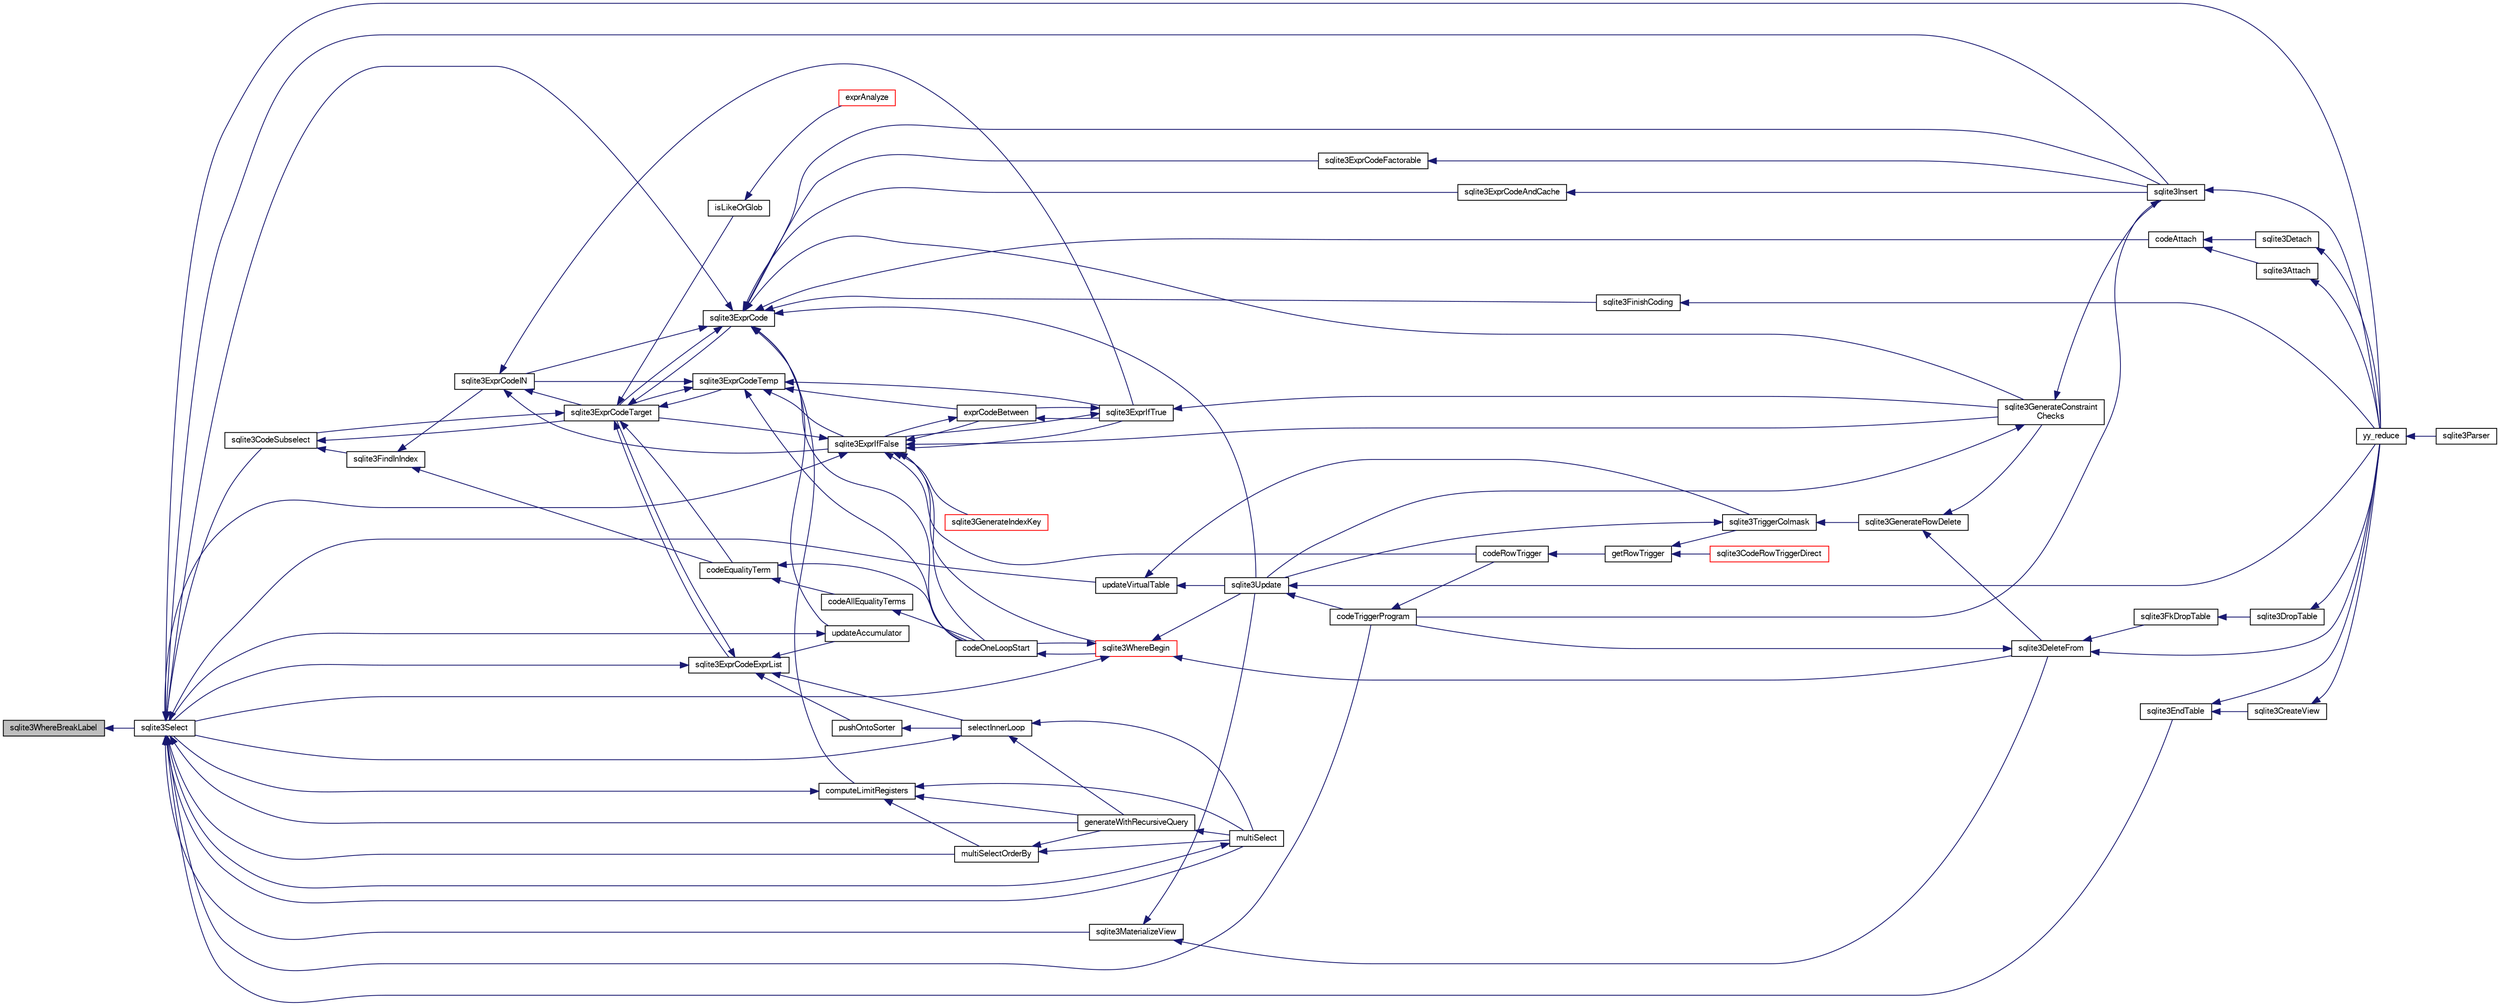 digraph "sqlite3WhereBreakLabel"
{
  edge [fontname="FreeSans",fontsize="10",labelfontname="FreeSans",labelfontsize="10"];
  node [fontname="FreeSans",fontsize="10",shape=record];
  rankdir="LR";
  Node817545 [label="sqlite3WhereBreakLabel",height=0.2,width=0.4,color="black", fillcolor="grey75", style="filled", fontcolor="black"];
  Node817545 -> Node817546 [dir="back",color="midnightblue",fontsize="10",style="solid",fontname="FreeSans"];
  Node817546 [label="sqlite3Select",height=0.2,width=0.4,color="black", fillcolor="white", style="filled",URL="$sqlite3_8c.html#a2465ee8c956209ba4b272477b7c21a45"];
  Node817546 -> Node817547 [dir="back",color="midnightblue",fontsize="10",style="solid",fontname="FreeSans"];
  Node817547 [label="sqlite3CodeSubselect",height=0.2,width=0.4,color="black", fillcolor="white", style="filled",URL="$sqlite3_8c.html#aa69b46d2204a1d1b110107a1be12ee0c"];
  Node817547 -> Node817548 [dir="back",color="midnightblue",fontsize="10",style="solid",fontname="FreeSans"];
  Node817548 [label="sqlite3FindInIndex",height=0.2,width=0.4,color="black", fillcolor="white", style="filled",URL="$sqlite3_8c.html#af7d8c56ab0231f44bb5f87b3fafeffb2"];
  Node817548 -> Node817549 [dir="back",color="midnightblue",fontsize="10",style="solid",fontname="FreeSans"];
  Node817549 [label="sqlite3ExprCodeIN",height=0.2,width=0.4,color="black", fillcolor="white", style="filled",URL="$sqlite3_8c.html#ad9cf4f5b5ffb90c24a4a0900c8626193"];
  Node817549 -> Node817550 [dir="back",color="midnightblue",fontsize="10",style="solid",fontname="FreeSans"];
  Node817550 [label="sqlite3ExprCodeTarget",height=0.2,width=0.4,color="black", fillcolor="white", style="filled",URL="$sqlite3_8c.html#a4f308397a0a3ed299ed31aaa1ae2a293"];
  Node817550 -> Node817547 [dir="back",color="midnightblue",fontsize="10",style="solid",fontname="FreeSans"];
  Node817550 -> Node817551 [dir="back",color="midnightblue",fontsize="10",style="solid",fontname="FreeSans"];
  Node817551 [label="sqlite3ExprCodeTemp",height=0.2,width=0.4,color="black", fillcolor="white", style="filled",URL="$sqlite3_8c.html#a3bc5c1ccb3c5851847e2aeb4a84ae1fc"];
  Node817551 -> Node817549 [dir="back",color="midnightblue",fontsize="10",style="solid",fontname="FreeSans"];
  Node817551 -> Node817550 [dir="back",color="midnightblue",fontsize="10",style="solid",fontname="FreeSans"];
  Node817551 -> Node817552 [dir="back",color="midnightblue",fontsize="10",style="solid",fontname="FreeSans"];
  Node817552 [label="exprCodeBetween",height=0.2,width=0.4,color="black", fillcolor="white", style="filled",URL="$sqlite3_8c.html#abd053493214542bca8f406f42145d173"];
  Node817552 -> Node817553 [dir="back",color="midnightblue",fontsize="10",style="solid",fontname="FreeSans"];
  Node817553 [label="sqlite3ExprIfTrue",height=0.2,width=0.4,color="black", fillcolor="white", style="filled",URL="$sqlite3_8c.html#ad93a55237c23e1b743ab1f59df1a1444"];
  Node817553 -> Node817552 [dir="back",color="midnightblue",fontsize="10",style="solid",fontname="FreeSans"];
  Node817553 -> Node817554 [dir="back",color="midnightblue",fontsize="10",style="solid",fontname="FreeSans"];
  Node817554 [label="sqlite3ExprIfFalse",height=0.2,width=0.4,color="black", fillcolor="white", style="filled",URL="$sqlite3_8c.html#af97ecccb5d56e321e118414b08f65b71"];
  Node817554 -> Node817550 [dir="back",color="midnightblue",fontsize="10",style="solid",fontname="FreeSans"];
  Node817554 -> Node817552 [dir="back",color="midnightblue",fontsize="10",style="solid",fontname="FreeSans"];
  Node817554 -> Node817553 [dir="back",color="midnightblue",fontsize="10",style="solid",fontname="FreeSans"];
  Node817554 -> Node817555 [dir="back",color="midnightblue",fontsize="10",style="solid",fontname="FreeSans"];
  Node817555 [label="sqlite3GenerateIndexKey",height=0.2,width=0.4,color="red", fillcolor="white", style="filled",URL="$sqlite3_8c.html#ab85ac93d5c5e6760f45f07897be7f272"];
  Node817554 -> Node817581 [dir="back",color="midnightblue",fontsize="10",style="solid",fontname="FreeSans"];
  Node817581 [label="sqlite3GenerateConstraint\lChecks",height=0.2,width=0.4,color="black", fillcolor="white", style="filled",URL="$sqlite3_8c.html#aef639c1e6a0c0a67ca6e7690ad931bd2"];
  Node817581 -> Node817579 [dir="back",color="midnightblue",fontsize="10",style="solid",fontname="FreeSans"];
  Node817579 [label="sqlite3Insert",height=0.2,width=0.4,color="black", fillcolor="white", style="filled",URL="$sqlite3_8c.html#a5b17c9c2000bae6bdff8e6be48d7dc2b"];
  Node817579 -> Node817572 [dir="back",color="midnightblue",fontsize="10",style="solid",fontname="FreeSans"];
  Node817572 [label="codeTriggerProgram",height=0.2,width=0.4,color="black", fillcolor="white", style="filled",URL="$sqlite3_8c.html#a120801f59d9281d201d2ff4b2606836e"];
  Node817572 -> Node817573 [dir="back",color="midnightblue",fontsize="10",style="solid",fontname="FreeSans"];
  Node817573 [label="codeRowTrigger",height=0.2,width=0.4,color="black", fillcolor="white", style="filled",URL="$sqlite3_8c.html#a463cea5aaaf388b560b206570a0022fc"];
  Node817573 -> Node817574 [dir="back",color="midnightblue",fontsize="10",style="solid",fontname="FreeSans"];
  Node817574 [label="getRowTrigger",height=0.2,width=0.4,color="black", fillcolor="white", style="filled",URL="$sqlite3_8c.html#a69626ef20b540d1a2b19cf56f3f45689"];
  Node817574 -> Node817575 [dir="back",color="midnightblue",fontsize="10",style="solid",fontname="FreeSans"];
  Node817575 [label="sqlite3CodeRowTriggerDirect",height=0.2,width=0.4,color="red", fillcolor="white", style="filled",URL="$sqlite3_8c.html#ad92829f9001bcf89a0299dad5a48acd4"];
  Node817574 -> Node817580 [dir="back",color="midnightblue",fontsize="10",style="solid",fontname="FreeSans"];
  Node817580 [label="sqlite3TriggerColmask",height=0.2,width=0.4,color="black", fillcolor="white", style="filled",URL="$sqlite3_8c.html#acace8e99e37ae5e84ea03c65e820c540"];
  Node817580 -> Node817568 [dir="back",color="midnightblue",fontsize="10",style="solid",fontname="FreeSans"];
  Node817568 [label="sqlite3GenerateRowDelete",height=0.2,width=0.4,color="black", fillcolor="white", style="filled",URL="$sqlite3_8c.html#a2c76cbf3027fc18fdbb8cb4cd96b77d9"];
  Node817568 -> Node817569 [dir="back",color="midnightblue",fontsize="10",style="solid",fontname="FreeSans"];
  Node817569 [label="sqlite3DeleteFrom",height=0.2,width=0.4,color="black", fillcolor="white", style="filled",URL="$sqlite3_8c.html#ab9b4b45349188b49eabb23f94608a091"];
  Node817569 -> Node817570 [dir="back",color="midnightblue",fontsize="10",style="solid",fontname="FreeSans"];
  Node817570 [label="sqlite3FkDropTable",height=0.2,width=0.4,color="black", fillcolor="white", style="filled",URL="$sqlite3_8c.html#a1218c6fc74e89152ceaa4760e82f5ef9"];
  Node817570 -> Node817571 [dir="back",color="midnightblue",fontsize="10",style="solid",fontname="FreeSans"];
  Node817571 [label="sqlite3DropTable",height=0.2,width=0.4,color="black", fillcolor="white", style="filled",URL="$sqlite3_8c.html#a5534f77364b5568783c0e50db3c9defb"];
  Node817571 -> Node817559 [dir="back",color="midnightblue",fontsize="10",style="solid",fontname="FreeSans"];
  Node817559 [label="yy_reduce",height=0.2,width=0.4,color="black", fillcolor="white", style="filled",URL="$sqlite3_8c.html#a7c419a9b25711c666a9a2449ef377f14"];
  Node817559 -> Node817560 [dir="back",color="midnightblue",fontsize="10",style="solid",fontname="FreeSans"];
  Node817560 [label="sqlite3Parser",height=0.2,width=0.4,color="black", fillcolor="white", style="filled",URL="$sqlite3_8c.html#a0327d71a5fabe0b6a343d78a2602e72a"];
  Node817569 -> Node817572 [dir="back",color="midnightblue",fontsize="10",style="solid",fontname="FreeSans"];
  Node817569 -> Node817559 [dir="back",color="midnightblue",fontsize="10",style="solid",fontname="FreeSans"];
  Node817568 -> Node817581 [dir="back",color="midnightblue",fontsize="10",style="solid",fontname="FreeSans"];
  Node817580 -> Node817577 [dir="back",color="midnightblue",fontsize="10",style="solid",fontname="FreeSans"];
  Node817577 [label="sqlite3Update",height=0.2,width=0.4,color="black", fillcolor="white", style="filled",URL="$sqlite3_8c.html#ac5aa67c46e8cc8174566fabe6809fafa"];
  Node817577 -> Node817572 [dir="back",color="midnightblue",fontsize="10",style="solid",fontname="FreeSans"];
  Node817577 -> Node817559 [dir="back",color="midnightblue",fontsize="10",style="solid",fontname="FreeSans"];
  Node817579 -> Node817559 [dir="back",color="midnightblue",fontsize="10",style="solid",fontname="FreeSans"];
  Node817581 -> Node817577 [dir="back",color="midnightblue",fontsize="10",style="solid",fontname="FreeSans"];
  Node817554 -> Node817546 [dir="back",color="midnightblue",fontsize="10",style="solid",fontname="FreeSans"];
  Node817554 -> Node817573 [dir="back",color="midnightblue",fontsize="10",style="solid",fontname="FreeSans"];
  Node817554 -> Node817587 [dir="back",color="midnightblue",fontsize="10",style="solid",fontname="FreeSans"];
  Node817587 [label="codeOneLoopStart",height=0.2,width=0.4,color="black", fillcolor="white", style="filled",URL="$sqlite3_8c.html#aa868875120b151c169cc79139ed6e008"];
  Node817587 -> Node817584 [dir="back",color="midnightblue",fontsize="10",style="solid",fontname="FreeSans"];
  Node817584 [label="sqlite3WhereBegin",height=0.2,width=0.4,color="red", fillcolor="white", style="filled",URL="$sqlite3_8c.html#acad049f5c9a96a8118cffd5e5ce89f7c"];
  Node817584 -> Node817569 [dir="back",color="midnightblue",fontsize="10",style="solid",fontname="FreeSans"];
  Node817584 -> Node817546 [dir="back",color="midnightblue",fontsize="10",style="solid",fontname="FreeSans"];
  Node817584 -> Node817577 [dir="back",color="midnightblue",fontsize="10",style="solid",fontname="FreeSans"];
  Node817584 -> Node817587 [dir="back",color="midnightblue",fontsize="10",style="solid",fontname="FreeSans"];
  Node817554 -> Node817584 [dir="back",color="midnightblue",fontsize="10",style="solid",fontname="FreeSans"];
  Node817553 -> Node817581 [dir="back",color="midnightblue",fontsize="10",style="solid",fontname="FreeSans"];
  Node817552 -> Node817554 [dir="back",color="midnightblue",fontsize="10",style="solid",fontname="FreeSans"];
  Node817551 -> Node817553 [dir="back",color="midnightblue",fontsize="10",style="solid",fontname="FreeSans"];
  Node817551 -> Node817554 [dir="back",color="midnightblue",fontsize="10",style="solid",fontname="FreeSans"];
  Node817551 -> Node817587 [dir="back",color="midnightblue",fontsize="10",style="solid",fontname="FreeSans"];
  Node817550 -> Node817588 [dir="back",color="midnightblue",fontsize="10",style="solid",fontname="FreeSans"];
  Node817588 [label="sqlite3ExprCode",height=0.2,width=0.4,color="black", fillcolor="white", style="filled",URL="$sqlite3_8c.html#a75f270fb0b111b86924cca4ea507b417"];
  Node817588 -> Node817549 [dir="back",color="midnightblue",fontsize="10",style="solid",fontname="FreeSans"];
  Node817588 -> Node817550 [dir="back",color="midnightblue",fontsize="10",style="solid",fontname="FreeSans"];
  Node817588 -> Node817589 [dir="back",color="midnightblue",fontsize="10",style="solid",fontname="FreeSans"];
  Node817589 [label="sqlite3ExprCodeFactorable",height=0.2,width=0.4,color="black", fillcolor="white", style="filled",URL="$sqlite3_8c.html#a843f7fd58eec5a683c1fd8435fcd1e84"];
  Node817589 -> Node817579 [dir="back",color="midnightblue",fontsize="10",style="solid",fontname="FreeSans"];
  Node817588 -> Node817590 [dir="back",color="midnightblue",fontsize="10",style="solid",fontname="FreeSans"];
  Node817590 [label="sqlite3ExprCodeAndCache",height=0.2,width=0.4,color="black", fillcolor="white", style="filled",URL="$sqlite3_8c.html#ae3e46527d9b7fc9cb9236d21a5e6b1d8"];
  Node817590 -> Node817579 [dir="back",color="midnightblue",fontsize="10",style="solid",fontname="FreeSans"];
  Node817588 -> Node817591 [dir="back",color="midnightblue",fontsize="10",style="solid",fontname="FreeSans"];
  Node817591 [label="codeAttach",height=0.2,width=0.4,color="black", fillcolor="white", style="filled",URL="$sqlite3_8c.html#ade4e9e30d828a19c191fdcb098676d5b"];
  Node817591 -> Node817592 [dir="back",color="midnightblue",fontsize="10",style="solid",fontname="FreeSans"];
  Node817592 [label="sqlite3Detach",height=0.2,width=0.4,color="black", fillcolor="white", style="filled",URL="$sqlite3_8c.html#ab1a5a0b01c7560aef5e0b8603a68747d"];
  Node817592 -> Node817559 [dir="back",color="midnightblue",fontsize="10",style="solid",fontname="FreeSans"];
  Node817591 -> Node817593 [dir="back",color="midnightblue",fontsize="10",style="solid",fontname="FreeSans"];
  Node817593 [label="sqlite3Attach",height=0.2,width=0.4,color="black", fillcolor="white", style="filled",URL="$sqlite3_8c.html#ae0907fe0b43cc1b4c7e6a16213e8546f"];
  Node817593 -> Node817559 [dir="back",color="midnightblue",fontsize="10",style="solid",fontname="FreeSans"];
  Node817588 -> Node817594 [dir="back",color="midnightblue",fontsize="10",style="solid",fontname="FreeSans"];
  Node817594 [label="sqlite3FinishCoding",height=0.2,width=0.4,color="black", fillcolor="white", style="filled",URL="$sqlite3_8c.html#a651bc5b446c276c092705856d995b278"];
  Node817594 -> Node817559 [dir="back",color="midnightblue",fontsize="10",style="solid",fontname="FreeSans"];
  Node817588 -> Node817579 [dir="back",color="midnightblue",fontsize="10",style="solid",fontname="FreeSans"];
  Node817588 -> Node817581 [dir="back",color="midnightblue",fontsize="10",style="solid",fontname="FreeSans"];
  Node817588 -> Node817595 [dir="back",color="midnightblue",fontsize="10",style="solid",fontname="FreeSans"];
  Node817595 [label="computeLimitRegisters",height=0.2,width=0.4,color="black", fillcolor="white", style="filled",URL="$sqlite3_8c.html#ae9d37055e4905929b6f6cda5461e2f37"];
  Node817595 -> Node817596 [dir="back",color="midnightblue",fontsize="10",style="solid",fontname="FreeSans"];
  Node817596 [label="generateWithRecursiveQuery",height=0.2,width=0.4,color="black", fillcolor="white", style="filled",URL="$sqlite3_8c.html#ade2c3663fa9c3b9676507984b9483942"];
  Node817596 -> Node817597 [dir="back",color="midnightblue",fontsize="10",style="solid",fontname="FreeSans"];
  Node817597 [label="multiSelect",height=0.2,width=0.4,color="black", fillcolor="white", style="filled",URL="$sqlite3_8c.html#a6456c61f3d9b2389738753cedfa24fa7"];
  Node817597 -> Node817546 [dir="back",color="midnightblue",fontsize="10",style="solid",fontname="FreeSans"];
  Node817595 -> Node817597 [dir="back",color="midnightblue",fontsize="10",style="solid",fontname="FreeSans"];
  Node817595 -> Node817598 [dir="back",color="midnightblue",fontsize="10",style="solid",fontname="FreeSans"];
  Node817598 [label="multiSelectOrderBy",height=0.2,width=0.4,color="black", fillcolor="white", style="filled",URL="$sqlite3_8c.html#afcdb8488c6f4dfdadaf9f04bca35b808"];
  Node817598 -> Node817596 [dir="back",color="midnightblue",fontsize="10",style="solid",fontname="FreeSans"];
  Node817598 -> Node817597 [dir="back",color="midnightblue",fontsize="10",style="solid",fontname="FreeSans"];
  Node817595 -> Node817546 [dir="back",color="midnightblue",fontsize="10",style="solid",fontname="FreeSans"];
  Node817588 -> Node817599 [dir="back",color="midnightblue",fontsize="10",style="solid",fontname="FreeSans"];
  Node817599 [label="updateAccumulator",height=0.2,width=0.4,color="black", fillcolor="white", style="filled",URL="$sqlite3_8c.html#a1681660dd3ecd50c8727d6e56a537bd9"];
  Node817599 -> Node817546 [dir="back",color="midnightblue",fontsize="10",style="solid",fontname="FreeSans"];
  Node817588 -> Node817546 [dir="back",color="midnightblue",fontsize="10",style="solid",fontname="FreeSans"];
  Node817588 -> Node817577 [dir="back",color="midnightblue",fontsize="10",style="solid",fontname="FreeSans"];
  Node817588 -> Node817587 [dir="back",color="midnightblue",fontsize="10",style="solid",fontname="FreeSans"];
  Node817550 -> Node817600 [dir="back",color="midnightblue",fontsize="10",style="solid",fontname="FreeSans"];
  Node817600 [label="sqlite3ExprCodeExprList",height=0.2,width=0.4,color="black", fillcolor="white", style="filled",URL="$sqlite3_8c.html#a05b2b3dc3de7565de24eb3a2ff4e9566"];
  Node817600 -> Node817550 [dir="back",color="midnightblue",fontsize="10",style="solid",fontname="FreeSans"];
  Node817600 -> Node817601 [dir="back",color="midnightblue",fontsize="10",style="solid",fontname="FreeSans"];
  Node817601 [label="pushOntoSorter",height=0.2,width=0.4,color="black", fillcolor="white", style="filled",URL="$sqlite3_8c.html#a4555397beb584a386e7739cf022a6651"];
  Node817601 -> Node817602 [dir="back",color="midnightblue",fontsize="10",style="solid",fontname="FreeSans"];
  Node817602 [label="selectInnerLoop",height=0.2,width=0.4,color="black", fillcolor="white", style="filled",URL="$sqlite3_8c.html#ababe0933661ebe67eb0e6074bb1fd411"];
  Node817602 -> Node817596 [dir="back",color="midnightblue",fontsize="10",style="solid",fontname="FreeSans"];
  Node817602 -> Node817597 [dir="back",color="midnightblue",fontsize="10",style="solid",fontname="FreeSans"];
  Node817602 -> Node817546 [dir="back",color="midnightblue",fontsize="10",style="solid",fontname="FreeSans"];
  Node817600 -> Node817602 [dir="back",color="midnightblue",fontsize="10",style="solid",fontname="FreeSans"];
  Node817600 -> Node817599 [dir="back",color="midnightblue",fontsize="10",style="solid",fontname="FreeSans"];
  Node817600 -> Node817546 [dir="back",color="midnightblue",fontsize="10",style="solid",fontname="FreeSans"];
  Node817550 -> Node817603 [dir="back",color="midnightblue",fontsize="10",style="solid",fontname="FreeSans"];
  Node817603 [label="isLikeOrGlob",height=0.2,width=0.4,color="black", fillcolor="white", style="filled",URL="$sqlite3_8c.html#a6c38e495198bf8976f68d1a6ebd74a50"];
  Node817603 -> Node817604 [dir="back",color="midnightblue",fontsize="10",style="solid",fontname="FreeSans"];
  Node817604 [label="exprAnalyze",height=0.2,width=0.4,color="red", fillcolor="white", style="filled",URL="$sqlite3_8c.html#acb10e48c9a4184a4edd9bfd5b14ad0b7"];
  Node817550 -> Node817612 [dir="back",color="midnightblue",fontsize="10",style="solid",fontname="FreeSans"];
  Node817612 [label="codeEqualityTerm",height=0.2,width=0.4,color="black", fillcolor="white", style="filled",URL="$sqlite3_8c.html#ad88a57073f031452c9843e97f15acc47"];
  Node817612 -> Node817613 [dir="back",color="midnightblue",fontsize="10",style="solid",fontname="FreeSans"];
  Node817613 [label="codeAllEqualityTerms",height=0.2,width=0.4,color="black", fillcolor="white", style="filled",URL="$sqlite3_8c.html#a3095598b812500a4efe41bf17cd49381"];
  Node817613 -> Node817587 [dir="back",color="midnightblue",fontsize="10",style="solid",fontname="FreeSans"];
  Node817612 -> Node817587 [dir="back",color="midnightblue",fontsize="10",style="solid",fontname="FreeSans"];
  Node817549 -> Node817553 [dir="back",color="midnightblue",fontsize="10",style="solid",fontname="FreeSans"];
  Node817549 -> Node817554 [dir="back",color="midnightblue",fontsize="10",style="solid",fontname="FreeSans"];
  Node817548 -> Node817612 [dir="back",color="midnightblue",fontsize="10",style="solid",fontname="FreeSans"];
  Node817547 -> Node817550 [dir="back",color="midnightblue",fontsize="10",style="solid",fontname="FreeSans"];
  Node817546 -> Node817562 [dir="back",color="midnightblue",fontsize="10",style="solid",fontname="FreeSans"];
  Node817562 [label="sqlite3EndTable",height=0.2,width=0.4,color="black", fillcolor="white", style="filled",URL="$sqlite3_8c.html#a7b5f2c66c0f0b6f819d970ca389768b0"];
  Node817562 -> Node817563 [dir="back",color="midnightblue",fontsize="10",style="solid",fontname="FreeSans"];
  Node817563 [label="sqlite3CreateView",height=0.2,width=0.4,color="black", fillcolor="white", style="filled",URL="$sqlite3_8c.html#a9d85cb00ff71dee5cd9a019503a6982e"];
  Node817563 -> Node817559 [dir="back",color="midnightblue",fontsize="10",style="solid",fontname="FreeSans"];
  Node817562 -> Node817559 [dir="back",color="midnightblue",fontsize="10",style="solid",fontname="FreeSans"];
  Node817546 -> Node817614 [dir="back",color="midnightblue",fontsize="10",style="solid",fontname="FreeSans"];
  Node817614 [label="sqlite3MaterializeView",height=0.2,width=0.4,color="black", fillcolor="white", style="filled",URL="$sqlite3_8c.html#a4557984b0b75f998fb0c3f231c9b1def"];
  Node817614 -> Node817569 [dir="back",color="midnightblue",fontsize="10",style="solid",fontname="FreeSans"];
  Node817614 -> Node817577 [dir="back",color="midnightblue",fontsize="10",style="solid",fontname="FreeSans"];
  Node817546 -> Node817579 [dir="back",color="midnightblue",fontsize="10",style="solid",fontname="FreeSans"];
  Node817546 -> Node817596 [dir="back",color="midnightblue",fontsize="10",style="solid",fontname="FreeSans"];
  Node817546 -> Node817597 [dir="back",color="midnightblue",fontsize="10",style="solid",fontname="FreeSans"];
  Node817546 -> Node817598 [dir="back",color="midnightblue",fontsize="10",style="solid",fontname="FreeSans"];
  Node817546 -> Node817572 [dir="back",color="midnightblue",fontsize="10",style="solid",fontname="FreeSans"];
  Node817546 -> Node817615 [dir="back",color="midnightblue",fontsize="10",style="solid",fontname="FreeSans"];
  Node817615 [label="updateVirtualTable",height=0.2,width=0.4,color="black", fillcolor="white", style="filled",URL="$sqlite3_8c.html#a740220531db9293c39a2cdd7da3f74e1"];
  Node817615 -> Node817580 [dir="back",color="midnightblue",fontsize="10",style="solid",fontname="FreeSans"];
  Node817615 -> Node817577 [dir="back",color="midnightblue",fontsize="10",style="solid",fontname="FreeSans"];
  Node817546 -> Node817559 [dir="back",color="midnightblue",fontsize="10",style="solid",fontname="FreeSans"];
}
